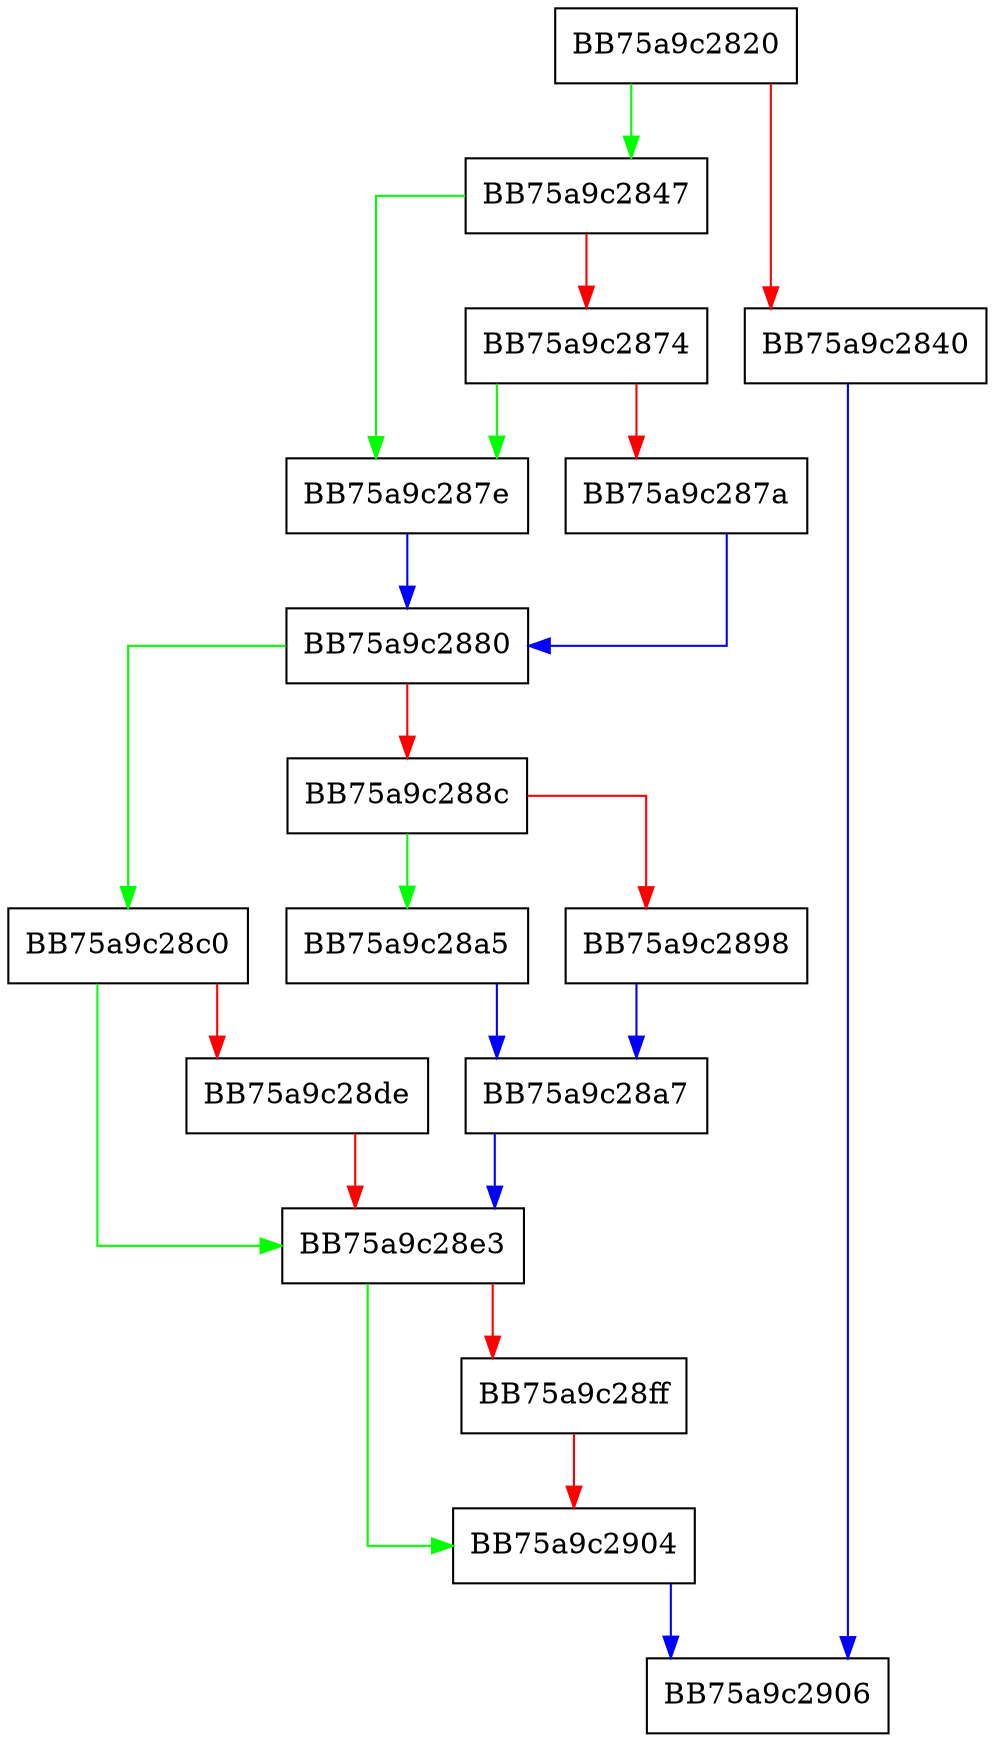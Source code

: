 digraph create_cfi_model {
  node [shape="box"];
  graph [splines=ortho];
  BB75a9c2820 -> BB75a9c2847 [color="green"];
  BB75a9c2820 -> BB75a9c2840 [color="red"];
  BB75a9c2840 -> BB75a9c2906 [color="blue"];
  BB75a9c2847 -> BB75a9c287e [color="green"];
  BB75a9c2847 -> BB75a9c2874 [color="red"];
  BB75a9c2874 -> BB75a9c287e [color="green"];
  BB75a9c2874 -> BB75a9c287a [color="red"];
  BB75a9c287a -> BB75a9c2880 [color="blue"];
  BB75a9c287e -> BB75a9c2880 [color="blue"];
  BB75a9c2880 -> BB75a9c28c0 [color="green"];
  BB75a9c2880 -> BB75a9c288c [color="red"];
  BB75a9c288c -> BB75a9c28a5 [color="green"];
  BB75a9c288c -> BB75a9c2898 [color="red"];
  BB75a9c2898 -> BB75a9c28a7 [color="blue"];
  BB75a9c28a5 -> BB75a9c28a7 [color="blue"];
  BB75a9c28a7 -> BB75a9c28e3 [color="blue"];
  BB75a9c28c0 -> BB75a9c28e3 [color="green"];
  BB75a9c28c0 -> BB75a9c28de [color="red"];
  BB75a9c28de -> BB75a9c28e3 [color="red"];
  BB75a9c28e3 -> BB75a9c2904 [color="green"];
  BB75a9c28e3 -> BB75a9c28ff [color="red"];
  BB75a9c28ff -> BB75a9c2904 [color="red"];
  BB75a9c2904 -> BB75a9c2906 [color="blue"];
}